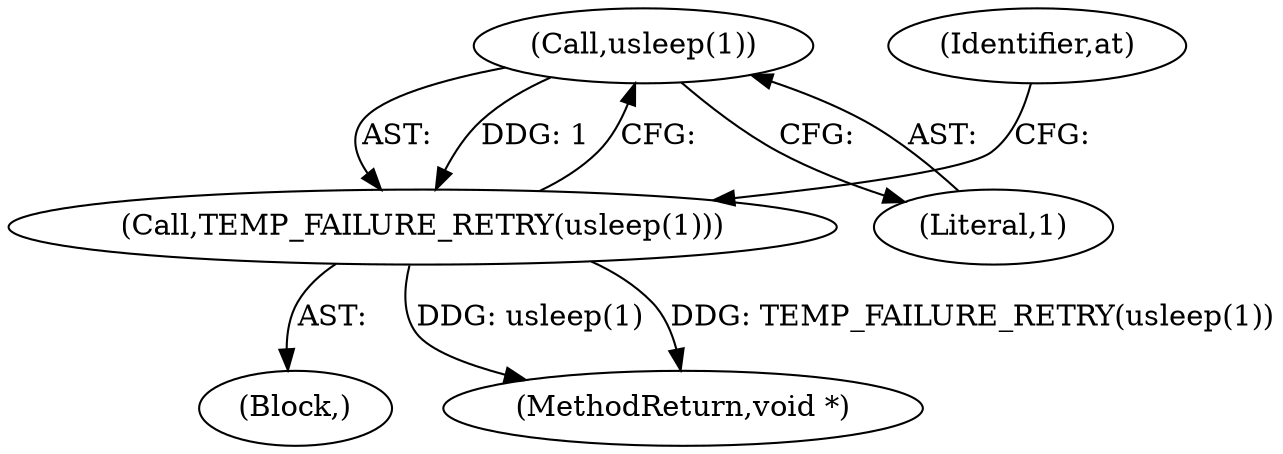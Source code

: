 digraph "0_Android_472271b153c5dc53c28beac55480a8d8434b2d5c_68@API" {
"1000133" [label="(Call,usleep(1))"];
"1000132" [label="(Call,TEMP_FAILURE_RETRY(usleep(1)))"];
"1000134" [label="(Literal,1)"];
"1000121" [label="(Block,)"];
"1000132" [label="(Call,TEMP_FAILURE_RETRY(usleep(1)))"];
"1000144" [label="(MethodReturn,void *)"];
"1000133" [label="(Call,usleep(1))"];
"1000139" [label="(Identifier,at)"];
"1000133" -> "1000132"  [label="AST: "];
"1000133" -> "1000134"  [label="CFG: "];
"1000134" -> "1000133"  [label="AST: "];
"1000132" -> "1000133"  [label="CFG: "];
"1000133" -> "1000132"  [label="DDG: 1"];
"1000132" -> "1000121"  [label="AST: "];
"1000139" -> "1000132"  [label="CFG: "];
"1000132" -> "1000144"  [label="DDG: TEMP_FAILURE_RETRY(usleep(1))"];
"1000132" -> "1000144"  [label="DDG: usleep(1)"];
}
